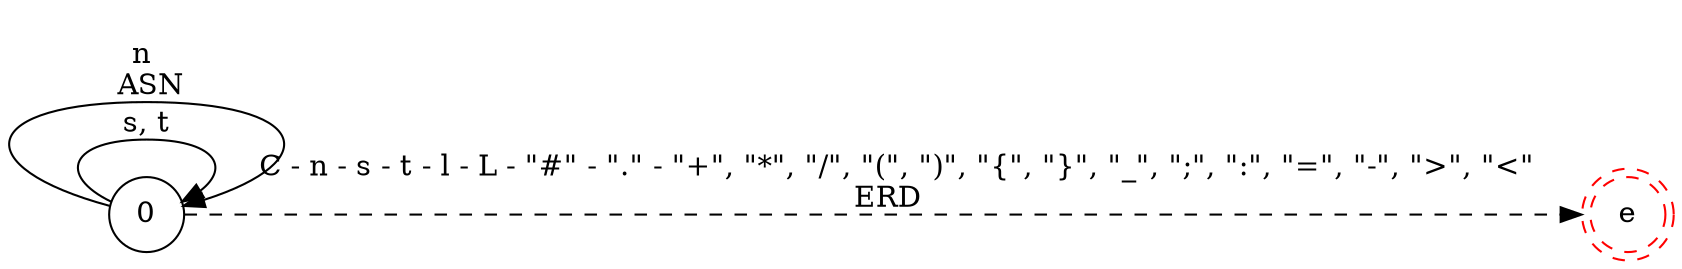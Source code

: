 digraph DFA {
    rankdir = LR;
    node [shape = circle;];
    e [shape = doublecircle;style = dashed;color = red;];
    
    0 -> 0 [label = "s, t";];
    0 -> 0 [label = "n \n ASN";];
    0 -> e [label = "    C - n - s - t - l - L - \"#\" - \".\" - \"+\", \"*\", \"/\", \"(\", \")\", \"{\", \"}\", \"_\", \";\", \":\", \"=\", \"-\", \">\", \"<\" \n ERD"; style = dashed;];
}
